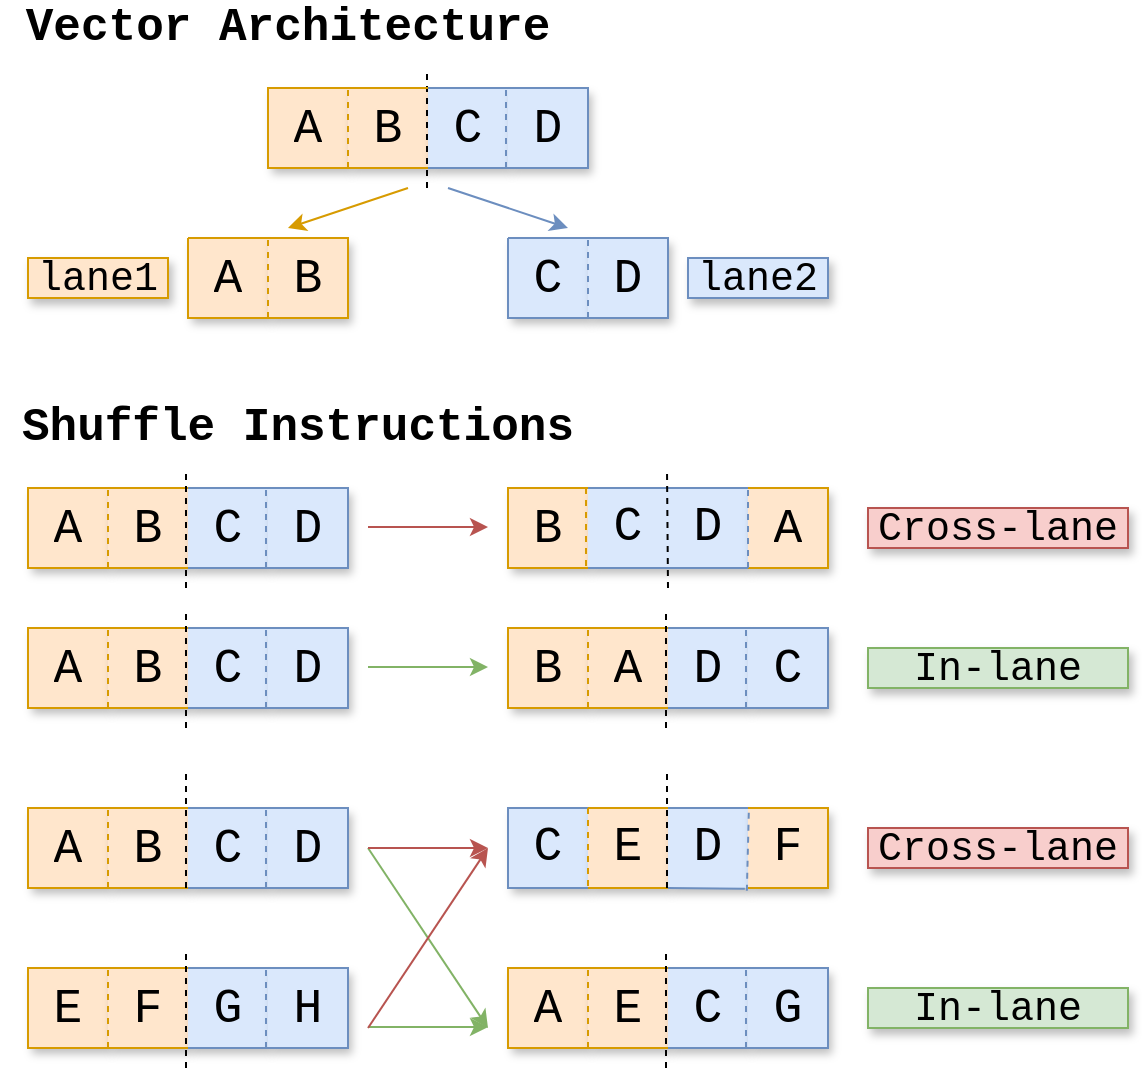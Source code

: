 <mxfile version="21.6.3" type="github">
  <diagram name="第 1 页" id="ZBLuLNXspFlUpq8aVIjS">
    <mxGraphModel dx="1647" dy="938" grid="1" gridSize="10" guides="1" tooltips="1" connect="1" arrows="1" fold="1" page="1" pageScale="1" pageWidth="827" pageHeight="1169" math="0" shadow="0">
      <root>
        <mxCell id="0" />
        <mxCell id="1" parent="0" />
        <mxCell id="wGvUovHAuAI9Z7U87SOO-1" value="" style="endArrow=none;dashed=1;html=1;fontFamily=Courier New;fontSize=24;strokeColor=#6C8EBF;" edge="1" parent="1">
          <mxGeometry width="50" height="50" relative="1" as="geometry">
            <mxPoint x="370" y="235" as="sourcePoint" />
            <mxPoint x="370" y="275" as="targetPoint" />
          </mxGeometry>
        </mxCell>
        <mxCell id="wGvUovHAuAI9Z7U87SOO-2" value="" style="endArrow=classic;html=1;fontFamily=Courier New;fontSize=24;strokeColor=#d79b00;fillColor=#ffe6cc;" edge="1" parent="1">
          <mxGeometry width="50" height="50" relative="1" as="geometry">
            <mxPoint x="280" y="210" as="sourcePoint" />
            <mxPoint x="220" y="230" as="targetPoint" />
          </mxGeometry>
        </mxCell>
        <mxCell id="wGvUovHAuAI9Z7U87SOO-3" value="" style="endArrow=classic;html=1;fontFamily=Courier New;fontSize=24;strokeColor=#6C8EBF;" edge="1" parent="1">
          <mxGeometry width="50" height="50" relative="1" as="geometry">
            <mxPoint x="300" y="210" as="sourcePoint" />
            <mxPoint x="360" y="230" as="targetPoint" />
          </mxGeometry>
        </mxCell>
        <mxCell id="wGvUovHAuAI9Z7U87SOO-4" value="" style="shape=table;html=1;whiteSpace=wrap;startSize=0;container=1;collapsible=0;childLayout=tableLayout;columnLines=0;rowLines=0;rounded=0;shadow=1;glass=0;sketch=0;fontFamily=Courier New;fontSize=24;fillColor=#dae8fc;strokeColor=none;" vertex="1" parent="1">
          <mxGeometry x="330" y="520" width="40" height="40" as="geometry" />
        </mxCell>
        <mxCell id="wGvUovHAuAI9Z7U87SOO-5" value="" style="shape=partialRectangle;html=1;whiteSpace=wrap;collapsible=0;dropTarget=0;pointerEvents=0;fillColor=none;top=0;left=0;bottom=0;right=0;points=[[0,0.5],[1,0.5]];portConstraint=eastwest;fontFamily=Courier New;fontSize=24;" vertex="1" parent="wGvUovHAuAI9Z7U87SOO-4">
          <mxGeometry width="40" height="40" as="geometry" />
        </mxCell>
        <mxCell id="wGvUovHAuAI9Z7U87SOO-6" value="&lt;font style=&quot;font-size: 24px&quot;&gt;C&lt;/font&gt;" style="shape=partialRectangle;html=1;whiteSpace=wrap;connectable=0;fillColor=none;top=0;left=0;bottom=0;right=0;overflow=hidden;fontFamily=Courier New;fontSize=24;" vertex="1" parent="wGvUovHAuAI9Z7U87SOO-5">
          <mxGeometry width="40" height="40" as="geometry">
            <mxRectangle width="40" height="40" as="alternateBounds" />
          </mxGeometry>
        </mxCell>
        <mxCell id="wGvUovHAuAI9Z7U87SOO-7" value="" style="endArrow=classic;html=1;shadow=0;fontFamily=Courier New;fontSize=24;strokeColor=#82b366;fillColor=#d5e8d4;" edge="1" parent="1">
          <mxGeometry width="50" height="50" relative="1" as="geometry">
            <mxPoint x="260" y="540" as="sourcePoint" />
            <mxPoint x="320" y="630" as="targetPoint" />
          </mxGeometry>
        </mxCell>
        <mxCell id="wGvUovHAuAI9Z7U87SOO-8" value="" style="endArrow=classic;html=1;shadow=0;fontFamily=Courier New;fontSize=24;strokeColor=#82b366;rounded=1;fillColor=#d5e8d4;" edge="1" parent="1">
          <mxGeometry width="50" height="50" relative="1" as="geometry">
            <mxPoint x="260" y="629.5" as="sourcePoint" />
            <mxPoint x="320" y="629.5" as="targetPoint" />
          </mxGeometry>
        </mxCell>
        <mxCell id="wGvUovHAuAI9Z7U87SOO-9" value="" style="endArrow=classic;html=1;shadow=0;fontFamily=Courier New;fontSize=24;strokeColor=#b85450;fillColor=#f8cecc;" edge="1" parent="1">
          <mxGeometry width="50" height="50" relative="1" as="geometry">
            <mxPoint x="260" y="630" as="sourcePoint" />
            <mxPoint x="320" y="540" as="targetPoint" />
          </mxGeometry>
        </mxCell>
        <mxCell id="wGvUovHAuAI9Z7U87SOO-10" value="" style="endArrow=classic;html=1;shadow=0;fontFamily=Courier New;fontSize=24;strokeColor=#b85450;fillColor=#f8cecc;" edge="1" parent="1">
          <mxGeometry width="50" height="50" relative="1" as="geometry">
            <mxPoint x="260" y="540" as="sourcePoint" />
            <mxPoint x="320" y="540" as="targetPoint" />
          </mxGeometry>
        </mxCell>
        <mxCell id="wGvUovHAuAI9Z7U87SOO-11" value="&lt;font style=&quot;font-size: 20px;&quot;&gt;Cross-lane&lt;/font&gt;" style="text;html=1;strokeColor=#b85450;fillColor=#f8cecc;align=center;verticalAlign=middle;whiteSpace=wrap;rounded=0;shadow=1;glass=0;sketch=0;fontFamily=Courier New;fontSize=24;startSize=26;" vertex="1" parent="1">
          <mxGeometry x="510" y="530" width="130" height="20" as="geometry" />
        </mxCell>
        <mxCell id="wGvUovHAuAI9Z7U87SOO-12" value="&lt;font style=&quot;font-size: 20px;&quot;&gt;In-lane&lt;/font&gt;" style="text;html=1;strokeColor=#82b366;fillColor=#d5e8d4;align=center;verticalAlign=middle;whiteSpace=wrap;rounded=0;shadow=1;glass=0;sketch=0;fontFamily=Courier New;fontSize=24;startSize=26;" vertex="1" parent="1">
          <mxGeometry x="510" y="610" width="130" height="20" as="geometry" />
        </mxCell>
        <mxCell id="wGvUovHAuAI9Z7U87SOO-13" value="&lt;font style=&quot;font-size: 20px;&quot;&gt;lane1&lt;/font&gt;" style="text;html=1;strokeColor=#d79b00;fillColor=#ffe6cc;align=center;verticalAlign=middle;whiteSpace=wrap;rounded=0;shadow=1;glass=0;sketch=0;fontFamily=Courier New;fontSize=24;startSize=26;" vertex="1" parent="1">
          <mxGeometry x="90" y="245" width="70" height="20" as="geometry" />
        </mxCell>
        <mxCell id="wGvUovHAuAI9Z7U87SOO-14" value="&lt;font style=&quot;font-size: 20px;&quot;&gt;lane2&lt;/font&gt;" style="text;html=1;strokeColor=#6c8ebf;fillColor=#dae8fc;align=center;verticalAlign=middle;whiteSpace=wrap;rounded=0;shadow=1;glass=0;sketch=0;fontFamily=Courier New;fontSize=24;startSize=26;" vertex="1" parent="1">
          <mxGeometry x="420" y="245" width="70" height="20" as="geometry" />
        </mxCell>
        <mxCell id="wGvUovHAuAI9Z7U87SOO-15" value="" style="shape=table;html=1;whiteSpace=wrap;startSize=0;container=1;collapsible=0;childLayout=tableLayout;columnLines=0;rowLines=0;rounded=0;shadow=1;glass=0;sketch=0;fontFamily=Courier New;fontSize=24;fillColor=#ffe6cc;strokeColor=none;" vertex="1" parent="1">
          <mxGeometry x="370" y="520" width="40" height="40" as="geometry" />
        </mxCell>
        <mxCell id="wGvUovHAuAI9Z7U87SOO-16" value="" style="shape=partialRectangle;html=1;whiteSpace=wrap;collapsible=0;dropTarget=0;pointerEvents=0;fillColor=none;top=0;left=0;bottom=0;right=0;points=[[0,0.5],[1,0.5]];portConstraint=eastwest;fontFamily=Courier New;fontSize=24;" vertex="1" parent="wGvUovHAuAI9Z7U87SOO-15">
          <mxGeometry width="40" height="40" as="geometry" />
        </mxCell>
        <mxCell id="wGvUovHAuAI9Z7U87SOO-17" value="&lt;font style=&quot;font-size: 24px&quot;&gt;E&lt;/font&gt;" style="shape=partialRectangle;html=1;whiteSpace=wrap;connectable=0;fillColor=none;top=0;left=0;bottom=0;right=0;overflow=hidden;fontFamily=Courier New;fontSize=24;" vertex="1" parent="wGvUovHAuAI9Z7U87SOO-16">
          <mxGeometry width="40" height="40" as="geometry">
            <mxRectangle width="40" height="40" as="alternateBounds" />
          </mxGeometry>
        </mxCell>
        <mxCell id="wGvUovHAuAI9Z7U87SOO-18" value="" style="shape=table;html=1;whiteSpace=wrap;startSize=0;container=1;collapsible=0;childLayout=tableLayout;columnLines=0;rowLines=0;rounded=0;shadow=1;glass=0;sketch=0;fontFamily=Courier New;fontSize=24;fillColor=#dae8fc;strokeColor=none;" vertex="1" parent="1">
          <mxGeometry x="410" y="520" width="40" height="40" as="geometry" />
        </mxCell>
        <mxCell id="wGvUovHAuAI9Z7U87SOO-19" value="" style="shape=partialRectangle;html=1;whiteSpace=wrap;collapsible=0;dropTarget=0;pointerEvents=0;fillColor=none;top=0;left=0;bottom=0;right=0;points=[[0,0.5],[1,0.5]];portConstraint=eastwest;fontFamily=Courier New;fontSize=24;" vertex="1" parent="wGvUovHAuAI9Z7U87SOO-18">
          <mxGeometry width="40" height="40" as="geometry" />
        </mxCell>
        <mxCell id="wGvUovHAuAI9Z7U87SOO-20" value="&lt;font style=&quot;font-size: 24px&quot;&gt;D&lt;/font&gt;" style="shape=partialRectangle;html=1;whiteSpace=wrap;connectable=0;fillColor=none;top=0;left=0;bottom=0;right=0;overflow=hidden;fontFamily=Courier New;fontSize=24;" vertex="1" parent="wGvUovHAuAI9Z7U87SOO-19">
          <mxGeometry width="40" height="40" as="geometry">
            <mxRectangle width="40" height="40" as="alternateBounds" />
          </mxGeometry>
        </mxCell>
        <mxCell id="wGvUovHAuAI9Z7U87SOO-21" value="" style="shape=table;html=1;whiteSpace=wrap;startSize=0;container=1;collapsible=0;childLayout=tableLayout;columnLines=0;rowLines=0;rounded=0;shadow=1;glass=0;sketch=0;fontFamily=Courier New;fontSize=24;fillColor=#ffe6cc;strokeColor=none;" vertex="1" parent="1">
          <mxGeometry x="450" y="520" width="40" height="40" as="geometry" />
        </mxCell>
        <mxCell id="wGvUovHAuAI9Z7U87SOO-22" value="" style="shape=partialRectangle;html=1;whiteSpace=wrap;collapsible=0;dropTarget=0;pointerEvents=0;fillColor=none;top=0;left=0;bottom=0;right=0;points=[[0,0.5],[1,0.5]];portConstraint=eastwest;fontFamily=Courier New;fontSize=24;" vertex="1" parent="wGvUovHAuAI9Z7U87SOO-21">
          <mxGeometry width="40" height="40" as="geometry" />
        </mxCell>
        <mxCell id="wGvUovHAuAI9Z7U87SOO-23" value="&lt;font style=&quot;font-size: 24px&quot;&gt;F&lt;/font&gt;" style="shape=partialRectangle;html=1;whiteSpace=wrap;connectable=0;fillColor=none;top=0;left=0;bottom=0;right=0;overflow=hidden;fontFamily=Courier New;fontSize=24;" vertex="1" parent="wGvUovHAuAI9Z7U87SOO-22">
          <mxGeometry width="40" height="40" as="geometry">
            <mxRectangle width="40" height="40" as="alternateBounds" />
          </mxGeometry>
        </mxCell>
        <mxCell id="wGvUovHAuAI9Z7U87SOO-24" value="" style="endArrow=none;dashed=1;html=1;fontFamily=Courier New;fontSize=24;strokeColor=#6C8EBF;entryX=-0.015;entryY=1.06;entryDx=0;entryDy=0;entryPerimeter=0;exitX=0.01;exitY=0.06;exitDx=0;exitDy=0;exitPerimeter=0;" edge="1" parent="wGvUovHAuAI9Z7U87SOO-21" source="wGvUovHAuAI9Z7U87SOO-22" target="wGvUovHAuAI9Z7U87SOO-22">
          <mxGeometry width="50" height="50" relative="1" as="geometry">
            <mxPoint x="9" y="90" as="sourcePoint" />
            <mxPoint x="9" y="130" as="targetPoint" />
          </mxGeometry>
        </mxCell>
        <mxCell id="wGvUovHAuAI9Z7U87SOO-25" value="" style="endArrow=classic;html=1;shadow=0;fontFamily=Courier New;fontSize=24;strokeColor=#b85450;fillColor=#f8cecc;" edge="1" parent="1">
          <mxGeometry width="50" height="50" relative="1" as="geometry">
            <mxPoint x="260" y="379.5" as="sourcePoint" />
            <mxPoint x="320" y="379.5" as="targetPoint" />
          </mxGeometry>
        </mxCell>
        <mxCell id="wGvUovHAuAI9Z7U87SOO-26" value="" style="endArrow=none;html=1;shadow=0;fontFamily=Courier New;fontSize=24;fontColor=#B85450;startSize=26;strokeColor=#6c8ebf;rounded=0;fillColor=#dae8fc;" edge="1" parent="1">
          <mxGeometry width="50" height="50" relative="1" as="geometry">
            <mxPoint x="370" y="520" as="sourcePoint" />
            <mxPoint x="370" y="560" as="targetPoint" />
            <Array as="points">
              <mxPoint x="330" y="520" />
              <mxPoint x="330" y="560" />
            </Array>
          </mxGeometry>
        </mxCell>
        <mxCell id="wGvUovHAuAI9Z7U87SOO-27" value="" style="endArrow=none;html=1;shadow=0;fontFamily=Courier New;fontSize=24;fontColor=#B85450;startSize=26;strokeColor=#d79b00;fillColor=#ffe6cc;rounded=0;" edge="1" parent="1">
          <mxGeometry width="50" height="50" relative="1" as="geometry">
            <mxPoint x="450" y="520" as="sourcePoint" />
            <mxPoint x="450" y="560" as="targetPoint" />
            <Array as="points">
              <mxPoint x="490" y="520" />
              <mxPoint x="490" y="560" />
            </Array>
          </mxGeometry>
        </mxCell>
        <mxCell id="wGvUovHAuAI9Z7U87SOO-28" value="" style="endArrow=none;html=1;shadow=0;fontFamily=Courier New;fontSize=24;fontColor=#B85450;startSize=26;strokeColor=#6c8ebf;fillColor=#dae8fc;" edge="1" parent="1">
          <mxGeometry width="50" height="50" relative="1" as="geometry">
            <mxPoint x="410" y="520" as="sourcePoint" />
            <mxPoint x="450" y="520" as="targetPoint" />
          </mxGeometry>
        </mxCell>
        <mxCell id="wGvUovHAuAI9Z7U87SOO-29" value="" style="endArrow=none;html=1;shadow=0;fontFamily=Courier New;fontSize=24;fontColor=#B85450;startSize=26;strokeColor=#d79b00;fillColor=#ffe6cc;" edge="1" parent="1">
          <mxGeometry width="50" height="50" relative="1" as="geometry">
            <mxPoint x="370" y="560" as="sourcePoint" />
            <mxPoint x="410" y="560" as="targetPoint" />
          </mxGeometry>
        </mxCell>
        <mxCell id="wGvUovHAuAI9Z7U87SOO-30" value="" style="endArrow=none;html=1;shadow=0;fontFamily=Courier New;fontSize=24;fontColor=#B85450;startSize=26;strokeColor=#d79b00;fillColor=#ffe6cc;" edge="1" parent="1">
          <mxGeometry width="50" height="50" relative="1" as="geometry">
            <mxPoint x="370" y="520" as="sourcePoint" />
            <mxPoint x="410" y="520" as="targetPoint" />
          </mxGeometry>
        </mxCell>
        <mxCell id="wGvUovHAuAI9Z7U87SOO-31" value="" style="endArrow=none;html=1;shadow=0;fontFamily=Courier New;fontSize=24;fontColor=#B85450;startSize=26;strokeColor=#6c8ebf;fillColor=#dae8fc;entryX=-0.04;entryY=1.01;entryDx=0;entryDy=0;entryPerimeter=0;" edge="1" parent="1" target="wGvUovHAuAI9Z7U87SOO-22">
          <mxGeometry width="50" height="50" relative="1" as="geometry">
            <mxPoint x="410" y="560" as="sourcePoint" />
            <mxPoint x="460" y="530" as="targetPoint" />
          </mxGeometry>
        </mxCell>
        <mxCell id="wGvUovHAuAI9Z7U87SOO-32" value="" style="endArrow=none;dashed=1;html=1;shadow=0;fontFamily=Courier New;fontSize=24;fontColor=#B85450;startSize=26;strokeColor=#d79b00;fillColor=#ffe6cc;" edge="1" parent="1">
          <mxGeometry width="50" height="50" relative="1" as="geometry">
            <mxPoint x="370" y="520" as="sourcePoint" />
            <mxPoint x="370" y="560" as="targetPoint" />
          </mxGeometry>
        </mxCell>
        <mxCell id="wGvUovHAuAI9Z7U87SOO-33" value="&lt;font color=&quot;#000000&quot;&gt;B&lt;/font&gt;" style="text;align=center;verticalAlign=top;spacingLeft=4;spacingRight=4;overflow=hidden;rotatable=0;points=[[0,0.5],[1,0.5]];portConstraint=eastwest;rounded=0;shadow=1;glass=0;sketch=0;fontFamily=Courier New;fontSize=24;startSize=26;html=1;fillColor=#ffe6cc;" vertex="1" parent="1">
          <mxGeometry x="330" y="360" width="40" height="40" as="geometry" />
        </mxCell>
        <mxCell id="wGvUovHAuAI9Z7U87SOO-34" value="" style="shape=table;html=1;whiteSpace=wrap;startSize=0;container=1;collapsible=0;childLayout=tableLayout;columnLines=0;rowLines=0;rounded=0;shadow=1;glass=0;sketch=0;fontFamily=Courier New;fontSize=24;fillColor=#dae8fc;strokeColor=none;" vertex="1" parent="1">
          <mxGeometry x="370" y="360" width="80" height="40" as="geometry" />
        </mxCell>
        <mxCell id="wGvUovHAuAI9Z7U87SOO-35" value="" style="shape=partialRectangle;html=1;whiteSpace=wrap;collapsible=0;dropTarget=0;pointerEvents=0;fillColor=none;top=0;left=0;bottom=0;right=0;points=[[0,0.5],[1,0.5]];portConstraint=eastwest;fontFamily=Courier New;fontSize=24;" vertex="1" parent="wGvUovHAuAI9Z7U87SOO-34">
          <mxGeometry width="80" height="40" as="geometry" />
        </mxCell>
        <mxCell id="wGvUovHAuAI9Z7U87SOO-36" value="&lt;font style=&quot;font-size: 24px&quot;&gt;C&lt;/font&gt;" style="shape=partialRectangle;html=1;whiteSpace=wrap;connectable=0;fillColor=none;top=0;left=0;bottom=0;right=0;overflow=hidden;fontFamily=Courier New;fontSize=24;" vertex="1" parent="wGvUovHAuAI9Z7U87SOO-35">
          <mxGeometry width="40" height="40" as="geometry">
            <mxRectangle width="40" height="40" as="alternateBounds" />
          </mxGeometry>
        </mxCell>
        <mxCell id="wGvUovHAuAI9Z7U87SOO-37" value="D" style="shape=partialRectangle;html=1;whiteSpace=wrap;connectable=0;fillColor=none;top=0;left=0;bottom=0;right=0;overflow=hidden;fontFamily=Courier New;fontSize=24;" vertex="1" parent="wGvUovHAuAI9Z7U87SOO-35">
          <mxGeometry x="40" width="40" height="40" as="geometry">
            <mxRectangle width="40" height="40" as="alternateBounds" />
          </mxGeometry>
        </mxCell>
        <mxCell id="wGvUovHAuAI9Z7U87SOO-38" value="&lt;font color=&quot;#000000&quot;&gt;A&lt;/font&gt;" style="text;align=center;verticalAlign=top;spacingLeft=4;spacingRight=4;overflow=hidden;rotatable=0;points=[[0,0.5],[1,0.5]];portConstraint=eastwest;rounded=0;shadow=1;glass=0;sketch=0;fontFamily=Courier New;fontSize=24;startSize=26;html=1;fillColor=#ffe6cc;" vertex="1" parent="1">
          <mxGeometry x="450" y="360" width="40" height="40" as="geometry" />
        </mxCell>
        <mxCell id="wGvUovHAuAI9Z7U87SOO-39" value="" style="endArrow=none;html=1;shadow=0;fontFamily=Courier New;fontSize=24;fontColor=#B85450;startSize=26;strokeColor=#d79b00;rounded=0;fillColor=#ffe6cc;" edge="1" parent="1">
          <mxGeometry width="50" height="50" relative="1" as="geometry">
            <mxPoint x="370" y="360" as="sourcePoint" />
            <mxPoint x="370" y="400" as="targetPoint" />
            <Array as="points">
              <mxPoint x="330" y="360" />
              <mxPoint x="330" y="400" />
            </Array>
          </mxGeometry>
        </mxCell>
        <mxCell id="wGvUovHAuAI9Z7U87SOO-40" value="" style="endArrow=none;html=1;shadow=0;fontFamily=Courier New;fontSize=24;fontColor=#B85450;startSize=26;strokeColor=#6c8ebf;fillColor=#dae8fc;" edge="1" parent="1">
          <mxGeometry width="50" height="50" relative="1" as="geometry">
            <mxPoint x="370" y="360" as="sourcePoint" />
            <mxPoint x="450" y="360" as="targetPoint" />
          </mxGeometry>
        </mxCell>
        <mxCell id="wGvUovHAuAI9Z7U87SOO-41" value="" style="endArrow=none;html=1;shadow=0;fontFamily=Courier New;fontSize=24;fontColor=#B85450;startSize=26;strokeColor=#6c8ebf;fillColor=#dae8fc;" edge="1" parent="1">
          <mxGeometry width="50" height="50" relative="1" as="geometry">
            <mxPoint x="370" y="400" as="sourcePoint" />
            <mxPoint x="450" y="400" as="targetPoint" />
          </mxGeometry>
        </mxCell>
        <mxCell id="wGvUovHAuAI9Z7U87SOO-42" value="" style="endArrow=none;html=1;shadow=0;fontFamily=Courier New;fontSize=24;fontColor=#B85450;startSize=26;strokeColor=#d79b00;rounded=0;fillColor=#ffe6cc;" edge="1" parent="1">
          <mxGeometry width="50" height="50" relative="1" as="geometry">
            <mxPoint x="450" y="360" as="sourcePoint" />
            <mxPoint x="450" y="400" as="targetPoint" />
            <Array as="points">
              <mxPoint x="490" y="360" />
              <mxPoint x="490" y="400" />
            </Array>
          </mxGeometry>
        </mxCell>
        <mxCell id="wGvUovHAuAI9Z7U87SOO-43" value="" style="endArrow=none;dashed=1;html=1;shadow=0;fontFamily=Courier New;fontSize=24;fontColor=#B85450;startSize=26;strokeColor=#d79b00;fillColor=#ffe6cc;" edge="1" parent="1">
          <mxGeometry width="50" height="50" relative="1" as="geometry">
            <mxPoint x="369" y="360" as="sourcePoint" />
            <mxPoint x="369" y="400" as="targetPoint" />
          </mxGeometry>
        </mxCell>
        <mxCell id="wGvUovHAuAI9Z7U87SOO-44" value="" style="endArrow=none;dashed=1;html=1;fontFamily=Courier New;fontSize=24;strokeColor=#6C8EBF;" edge="1" parent="1">
          <mxGeometry width="50" height="50" relative="1" as="geometry">
            <mxPoint x="450" y="400" as="sourcePoint" />
            <mxPoint x="450" y="360" as="targetPoint" />
          </mxGeometry>
        </mxCell>
        <mxCell id="wGvUovHAuAI9Z7U87SOO-45" value="" style="endArrow=none;html=1;shadow=0;fontFamily=Courier New;fontSize=24;startSize=26;fillColor=#e1d5e7;dashed=1;" edge="1" parent="1">
          <mxGeometry width="50" height="50" relative="1" as="geometry">
            <mxPoint x="410" y="410" as="sourcePoint" />
            <mxPoint x="409.5" y="350" as="targetPoint" />
          </mxGeometry>
        </mxCell>
        <mxCell id="wGvUovHAuAI9Z7U87SOO-46" value="" style="endArrow=classic;html=1;shadow=0;fontFamily=Courier New;fontSize=24;strokeColor=#82b366;rounded=1;fillColor=#d5e8d4;" edge="1" parent="1">
          <mxGeometry width="50" height="50" relative="1" as="geometry">
            <mxPoint x="260" y="449.5" as="sourcePoint" />
            <mxPoint x="320" y="449.5" as="targetPoint" />
          </mxGeometry>
        </mxCell>
        <mxCell id="wGvUovHAuAI9Z7U87SOO-47" value="&lt;font style=&quot;font-size: 20px;&quot;&gt;Cross-lane&lt;/font&gt;" style="text;html=1;strokeColor=#b85450;fillColor=#f8cecc;align=center;verticalAlign=middle;whiteSpace=wrap;rounded=0;shadow=1;glass=0;sketch=0;fontFamily=Courier New;fontSize=24;startSize=26;" vertex="1" parent="1">
          <mxGeometry x="510" y="370" width="130" height="20" as="geometry" />
        </mxCell>
        <mxCell id="wGvUovHAuAI9Z7U87SOO-48" value="&lt;font style=&quot;font-size: 20px;&quot;&gt;In-lane&lt;/font&gt;" style="text;html=1;strokeColor=#82b366;fillColor=#d5e8d4;align=center;verticalAlign=middle;whiteSpace=wrap;rounded=0;shadow=1;glass=0;sketch=0;fontFamily=Courier New;fontSize=24;startSize=26;" vertex="1" parent="1">
          <mxGeometry x="510" y="440" width="130" height="20" as="geometry" />
        </mxCell>
        <mxCell id="wGvUovHAuAI9Z7U87SOO-49" value="&lt;font color=&quot;#000000&quot;&gt;A&lt;/font&gt;" style="text;align=center;verticalAlign=top;spacingLeft=4;spacingRight=4;overflow=hidden;rotatable=0;points=[[0,0.5],[1,0.5]];portConstraint=eastwest;rounded=0;shadow=1;glass=0;sketch=0;fontFamily=Courier New;fontSize=24;startSize=26;html=1;fillColor=#ffe6cc;" vertex="1" parent="1">
          <mxGeometry x="210" y="160" width="40" height="40" as="geometry" />
        </mxCell>
        <mxCell id="wGvUovHAuAI9Z7U87SOO-50" value="&lt;font color=&quot;#000000&quot;&gt;B&lt;/font&gt;" style="text;align=center;verticalAlign=top;spacingLeft=4;spacingRight=4;overflow=hidden;rotatable=0;points=[[0,0.5],[1,0.5]];portConstraint=eastwest;rounded=0;shadow=1;glass=0;sketch=0;fontFamily=Courier New;fontSize=24;startSize=26;html=1;fillColor=#ffe6cc;" vertex="1" parent="1">
          <mxGeometry x="250" y="160" width="40" height="40" as="geometry" />
        </mxCell>
        <mxCell id="wGvUovHAuAI9Z7U87SOO-51" value="&lt;font color=&quot;#000000&quot;&gt;C&lt;/font&gt;" style="text;align=center;verticalAlign=top;spacingLeft=4;spacingRight=4;overflow=hidden;rotatable=0;points=[[0,0.5],[1,0.5]];portConstraint=eastwest;rounded=0;shadow=1;glass=0;sketch=0;fontFamily=Courier New;fontSize=24;startSize=26;html=1;fillColor=#dae8fc;" vertex="1" parent="1">
          <mxGeometry x="290" y="160" width="40" height="40" as="geometry" />
        </mxCell>
        <mxCell id="wGvUovHAuAI9Z7U87SOO-52" value="&lt;font color=&quot;#000000&quot;&gt;D&lt;/font&gt;" style="text;align=center;verticalAlign=top;spacingLeft=4;spacingRight=4;overflow=hidden;rotatable=0;points=[[0,0.5],[1,0.5]];portConstraint=eastwest;rounded=0;shadow=1;glass=0;sketch=0;fontFamily=Courier New;fontSize=24;startSize=26;html=1;fillColor=#dae8fc;" vertex="1" parent="1">
          <mxGeometry x="330" y="160" width="40" height="40" as="geometry" />
        </mxCell>
        <mxCell id="wGvUovHAuAI9Z7U87SOO-53" value="" style="endArrow=none;html=1;shadow=0;dashed=1;fontFamily=Courier New;fontSize=24;fontColor=#B85450;startSize=26;strokeColor=#000000;" edge="1" parent="1">
          <mxGeometry width="50" height="50" relative="1" as="geometry">
            <mxPoint x="289.5" y="210" as="sourcePoint" />
            <mxPoint x="289.5" y="150" as="targetPoint" />
          </mxGeometry>
        </mxCell>
        <mxCell id="wGvUovHAuAI9Z7U87SOO-54" value="" style="endArrow=none;html=1;shadow=0;dashed=1;fontFamily=Courier New;fontSize=24;fontColor=#B85450;startSize=26;strokeColor=#6c8ebf;fillColor=#dae8fc;" edge="1" parent="1">
          <mxGeometry width="50" height="50" relative="1" as="geometry">
            <mxPoint x="329" y="200" as="sourcePoint" />
            <mxPoint x="329" y="160" as="targetPoint" />
          </mxGeometry>
        </mxCell>
        <mxCell id="wGvUovHAuAI9Z7U87SOO-55" value="" style="endArrow=none;html=1;shadow=0;dashed=1;fontFamily=Courier New;fontSize=24;fontColor=#B85450;startSize=26;strokeColor=#d79b00;fillColor=#ffe6cc;" edge="1" parent="1">
          <mxGeometry width="50" height="50" relative="1" as="geometry">
            <mxPoint x="250" y="200" as="sourcePoint" />
            <mxPoint x="250" y="160" as="targetPoint" />
          </mxGeometry>
        </mxCell>
        <mxCell id="wGvUovHAuAI9Z7U87SOO-56" value="" style="endArrow=none;html=1;shadow=0;fontFamily=Courier New;fontSize=24;fontColor=#B85450;startSize=26;strokeColor=#6c8ebf;rounded=0;fillColor=#dae8fc;" edge="1" parent="1">
          <mxGeometry width="50" height="50" relative="1" as="geometry">
            <mxPoint x="290" y="160" as="sourcePoint" />
            <mxPoint x="290" y="200" as="targetPoint" />
            <Array as="points">
              <mxPoint x="370" y="160" />
              <mxPoint x="370" y="200" />
            </Array>
          </mxGeometry>
        </mxCell>
        <mxCell id="wGvUovHAuAI9Z7U87SOO-57" value="" style="endArrow=none;html=1;shadow=0;fontFamily=Courier New;fontSize=24;fontColor=#B85450;startSize=26;strokeColor=#d79b00;rounded=0;fillColor=#ffe6cc;" edge="1" parent="1">
          <mxGeometry width="50" height="50" relative="1" as="geometry">
            <mxPoint x="290" y="160" as="sourcePoint" />
            <mxPoint x="290" y="200" as="targetPoint" />
            <Array as="points">
              <mxPoint x="210" y="160" />
              <mxPoint x="210" y="200" />
            </Array>
          </mxGeometry>
        </mxCell>
        <mxCell id="wGvUovHAuAI9Z7U87SOO-58" value="&lt;font color=&quot;#000000&quot;&gt;A&lt;/font&gt;" style="text;align=center;verticalAlign=top;spacingLeft=4;spacingRight=4;overflow=hidden;rotatable=0;points=[[0,0.5],[1,0.5]];portConstraint=eastwest;rounded=0;shadow=1;glass=0;sketch=0;fontFamily=Courier New;fontSize=24;startSize=26;html=1;fillColor=#ffe6cc;" vertex="1" parent="1">
          <mxGeometry x="170" y="235" width="40" height="40" as="geometry" />
        </mxCell>
        <mxCell id="wGvUovHAuAI9Z7U87SOO-59" value="&lt;font color=&quot;#000000&quot;&gt;B&lt;/font&gt;" style="text;align=center;verticalAlign=top;spacingLeft=4;spacingRight=4;overflow=hidden;rotatable=0;points=[[0,0.5],[1,0.5]];portConstraint=eastwest;rounded=0;shadow=1;glass=0;sketch=0;fontFamily=Courier New;fontSize=24;startSize=26;html=1;fillColor=#ffe6cc;" vertex="1" parent="1">
          <mxGeometry x="210" y="235" width="40" height="40" as="geometry" />
        </mxCell>
        <mxCell id="wGvUovHAuAI9Z7U87SOO-60" value="" style="endArrow=none;html=1;shadow=0;fontFamily=Courier New;fontSize=24;fontColor=#9673A6;startSize=26;strokeColor=#d79b00;rounded=0;fillColor=#ffe6cc;" edge="1" parent="1">
          <mxGeometry width="50" height="50" relative="1" as="geometry">
            <mxPoint x="170" y="235" as="sourcePoint" />
            <mxPoint x="170" y="235" as="targetPoint" />
            <Array as="points">
              <mxPoint x="250" y="235" />
              <mxPoint x="250" y="275" />
              <mxPoint x="170" y="275" />
            </Array>
          </mxGeometry>
        </mxCell>
        <mxCell id="wGvUovHAuAI9Z7U87SOO-61" value="" style="endArrow=none;html=1;shadow=0;dashed=1;fontFamily=Courier New;fontSize=24;fontColor=#B85450;startSize=26;strokeColor=#d79b00;fillColor=#ffe6cc;" edge="1" parent="1">
          <mxGeometry width="50" height="50" relative="1" as="geometry">
            <mxPoint x="210" y="275" as="sourcePoint" />
            <mxPoint x="210" y="235" as="targetPoint" />
          </mxGeometry>
        </mxCell>
        <mxCell id="wGvUovHAuAI9Z7U87SOO-62" value="&lt;font color=&quot;#000000&quot;&gt;C&lt;/font&gt;" style="text;align=center;verticalAlign=top;spacingLeft=4;spacingRight=4;overflow=hidden;rotatable=0;points=[[0,0.5],[1,0.5]];portConstraint=eastwest;rounded=0;shadow=1;glass=0;sketch=0;fontFamily=Courier New;fontSize=24;startSize=26;html=1;fillColor=#dae8fc;" vertex="1" parent="1">
          <mxGeometry x="330" y="235" width="40" height="40" as="geometry" />
        </mxCell>
        <mxCell id="wGvUovHAuAI9Z7U87SOO-63" value="&lt;font color=&quot;#000000&quot;&gt;D&lt;/font&gt;" style="text;align=center;verticalAlign=top;spacingLeft=4;spacingRight=4;overflow=hidden;rotatable=0;points=[[0,0.5],[1,0.5]];portConstraint=eastwest;rounded=0;shadow=1;glass=0;sketch=0;fontFamily=Courier New;fontSize=24;startSize=26;html=1;fillColor=#dae8fc;" vertex="1" parent="1">
          <mxGeometry x="370" y="235" width="40" height="40" as="geometry" />
        </mxCell>
        <mxCell id="wGvUovHAuAI9Z7U87SOO-64" value="" style="endArrow=none;html=1;shadow=0;fontFamily=Courier New;fontSize=24;fontColor=#9673A6;startSize=26;strokeColor=#6c8ebf;rounded=0;fillColor=#dae8fc;" edge="1" parent="1">
          <mxGeometry width="50" height="50" relative="1" as="geometry">
            <mxPoint x="330" y="235" as="sourcePoint" />
            <mxPoint x="330" y="235" as="targetPoint" />
            <Array as="points">
              <mxPoint x="410" y="235" />
              <mxPoint x="410" y="275" />
              <mxPoint x="330" y="275" />
            </Array>
          </mxGeometry>
        </mxCell>
        <mxCell id="wGvUovHAuAI9Z7U87SOO-65" value="" style="endArrow=none;html=1;shadow=0;dashed=1;fontFamily=Courier New;fontSize=24;fontColor=#B85450;startSize=26;strokeColor=#6c8ebf;fillColor=#dae8fc;" edge="1" parent="1">
          <mxGeometry width="50" height="50" relative="1" as="geometry">
            <mxPoint x="370" y="275" as="sourcePoint" />
            <mxPoint x="370" y="235" as="targetPoint" />
          </mxGeometry>
        </mxCell>
        <mxCell id="wGvUovHAuAI9Z7U87SOO-66" value="&lt;font color=&quot;#000000&quot;&gt;A&lt;/font&gt;" style="text;align=center;verticalAlign=top;spacingLeft=4;spacingRight=4;overflow=hidden;rotatable=0;points=[[0,0.5],[1,0.5]];portConstraint=eastwest;rounded=0;shadow=1;glass=0;sketch=0;fontFamily=Courier New;fontSize=24;startSize=26;html=1;fillColor=#ffe6cc;" vertex="1" parent="1">
          <mxGeometry x="90" y="360" width="40" height="40" as="geometry" />
        </mxCell>
        <mxCell id="wGvUovHAuAI9Z7U87SOO-67" value="&lt;font color=&quot;#000000&quot;&gt;B&lt;/font&gt;" style="text;align=center;verticalAlign=top;spacingLeft=4;spacingRight=4;overflow=hidden;rotatable=0;points=[[0,0.5],[1,0.5]];portConstraint=eastwest;rounded=0;shadow=1;glass=0;sketch=0;fontFamily=Courier New;fontSize=24;startSize=26;html=1;fillColor=#ffe6cc;" vertex="1" parent="1">
          <mxGeometry x="130" y="360" width="40" height="40" as="geometry" />
        </mxCell>
        <mxCell id="wGvUovHAuAI9Z7U87SOO-68" value="&lt;font color=&quot;#000000&quot;&gt;C&lt;/font&gt;" style="text;align=center;verticalAlign=top;spacingLeft=4;spacingRight=4;overflow=hidden;rotatable=0;points=[[0,0.5],[1,0.5]];portConstraint=eastwest;rounded=0;shadow=1;glass=0;sketch=0;fontFamily=Courier New;fontSize=24;startSize=26;html=1;fillColor=#dae8fc;" vertex="1" parent="1">
          <mxGeometry x="170" y="360" width="40" height="40" as="geometry" />
        </mxCell>
        <mxCell id="wGvUovHAuAI9Z7U87SOO-69" value="&lt;font color=&quot;#000000&quot;&gt;D&lt;/font&gt;" style="text;align=center;verticalAlign=top;spacingLeft=4;spacingRight=4;overflow=hidden;rotatable=0;points=[[0,0.5],[1,0.5]];portConstraint=eastwest;rounded=0;shadow=1;glass=0;sketch=0;fontFamily=Courier New;fontSize=24;startSize=26;html=1;fillColor=#dae8fc;" vertex="1" parent="1">
          <mxGeometry x="210" y="360" width="40" height="40" as="geometry" />
        </mxCell>
        <mxCell id="wGvUovHAuAI9Z7U87SOO-70" value="" style="endArrow=none;html=1;shadow=0;dashed=1;fontFamily=Courier New;fontSize=24;fontColor=#B85450;startSize=26;strokeColor=#6c8ebf;fillColor=#dae8fc;" edge="1" parent="1">
          <mxGeometry width="50" height="50" relative="1" as="geometry">
            <mxPoint x="209" y="400" as="sourcePoint" />
            <mxPoint x="209" y="360" as="targetPoint" />
          </mxGeometry>
        </mxCell>
        <mxCell id="wGvUovHAuAI9Z7U87SOO-71" value="" style="endArrow=none;html=1;shadow=0;dashed=1;fontFamily=Courier New;fontSize=24;fontColor=#B85450;startSize=26;strokeColor=#d79b00;fillColor=#ffe6cc;" edge="1" parent="1">
          <mxGeometry width="50" height="50" relative="1" as="geometry">
            <mxPoint x="130" y="400" as="sourcePoint" />
            <mxPoint x="130" y="360" as="targetPoint" />
          </mxGeometry>
        </mxCell>
        <mxCell id="wGvUovHAuAI9Z7U87SOO-72" value="" style="endArrow=none;html=1;shadow=0;fontFamily=Courier New;fontSize=24;fontColor=#B85450;startSize=26;strokeColor=#6c8ebf;rounded=0;fillColor=#dae8fc;" edge="1" parent="1">
          <mxGeometry width="50" height="50" relative="1" as="geometry">
            <mxPoint x="170" y="360" as="sourcePoint" />
            <mxPoint x="170" y="400" as="targetPoint" />
            <Array as="points">
              <mxPoint x="250" y="360" />
              <mxPoint x="250" y="400" />
            </Array>
          </mxGeometry>
        </mxCell>
        <mxCell id="wGvUovHAuAI9Z7U87SOO-73" value="" style="endArrow=none;html=1;shadow=0;fontFamily=Courier New;fontSize=24;fontColor=#B85450;startSize=26;strokeColor=#d79b00;rounded=0;fillColor=#ffe6cc;" edge="1" parent="1">
          <mxGeometry width="50" height="50" relative="1" as="geometry">
            <mxPoint x="170" y="360" as="sourcePoint" />
            <mxPoint x="170" y="400" as="targetPoint" />
            <Array as="points">
              <mxPoint x="90" y="360" />
              <mxPoint x="90" y="400" />
            </Array>
          </mxGeometry>
        </mxCell>
        <mxCell id="wGvUovHAuAI9Z7U87SOO-74" value="" style="endArrow=none;html=1;shadow=0;dashed=1;fontFamily=Courier New;fontSize=24;fontColor=#B85450;startSize=26;strokeColor=#000000;" edge="1" parent="1">
          <mxGeometry width="50" height="50" relative="1" as="geometry">
            <mxPoint x="169" y="410" as="sourcePoint" />
            <mxPoint x="169" y="350" as="targetPoint" />
          </mxGeometry>
        </mxCell>
        <mxCell id="wGvUovHAuAI9Z7U87SOO-75" value="&lt;font color=&quot;#000000&quot;&gt;A&lt;/font&gt;" style="text;align=center;verticalAlign=top;spacingLeft=4;spacingRight=4;overflow=hidden;rotatable=0;points=[[0,0.5],[1,0.5]];portConstraint=eastwest;rounded=0;shadow=1;glass=0;sketch=0;fontFamily=Courier New;fontSize=24;startSize=26;html=1;fillColor=#ffe6cc;" vertex="1" parent="1">
          <mxGeometry x="90" y="430" width="40" height="40" as="geometry" />
        </mxCell>
        <mxCell id="wGvUovHAuAI9Z7U87SOO-76" value="&lt;font color=&quot;#000000&quot;&gt;B&lt;/font&gt;" style="text;align=center;verticalAlign=top;spacingLeft=4;spacingRight=4;overflow=hidden;rotatable=0;points=[[0,0.5],[1,0.5]];portConstraint=eastwest;rounded=0;shadow=1;glass=0;sketch=0;fontFamily=Courier New;fontSize=24;startSize=26;html=1;fillColor=#ffe6cc;" vertex="1" parent="1">
          <mxGeometry x="130" y="430" width="40" height="40" as="geometry" />
        </mxCell>
        <mxCell id="wGvUovHAuAI9Z7U87SOO-77" value="&lt;font color=&quot;#000000&quot;&gt;C&lt;/font&gt;" style="text;align=center;verticalAlign=top;spacingLeft=4;spacingRight=4;overflow=hidden;rotatable=0;points=[[0,0.5],[1,0.5]];portConstraint=eastwest;rounded=0;shadow=1;glass=0;sketch=0;fontFamily=Courier New;fontSize=24;startSize=26;html=1;fillColor=#dae8fc;" vertex="1" parent="1">
          <mxGeometry x="170" y="430" width="40" height="40" as="geometry" />
        </mxCell>
        <mxCell id="wGvUovHAuAI9Z7U87SOO-78" value="&lt;font color=&quot;#000000&quot;&gt;D&lt;/font&gt;" style="text;align=center;verticalAlign=top;spacingLeft=4;spacingRight=4;overflow=hidden;rotatable=0;points=[[0,0.5],[1,0.5]];portConstraint=eastwest;rounded=0;shadow=1;glass=0;sketch=0;fontFamily=Courier New;fontSize=24;startSize=26;html=1;fillColor=#dae8fc;" vertex="1" parent="1">
          <mxGeometry x="210" y="430" width="40" height="40" as="geometry" />
        </mxCell>
        <mxCell id="wGvUovHAuAI9Z7U87SOO-79" value="" style="endArrow=none;html=1;shadow=0;dashed=1;fontFamily=Courier New;fontSize=24;fontColor=#B85450;startSize=26;strokeColor=#6c8ebf;fillColor=#dae8fc;" edge="1" parent="1">
          <mxGeometry width="50" height="50" relative="1" as="geometry">
            <mxPoint x="209" y="470" as="sourcePoint" />
            <mxPoint x="209" y="430" as="targetPoint" />
          </mxGeometry>
        </mxCell>
        <mxCell id="wGvUovHAuAI9Z7U87SOO-80" value="" style="endArrow=none;html=1;shadow=0;dashed=1;fontFamily=Courier New;fontSize=24;fontColor=#B85450;startSize=26;strokeColor=#d79b00;fillColor=#ffe6cc;" edge="1" parent="1">
          <mxGeometry width="50" height="50" relative="1" as="geometry">
            <mxPoint x="130" y="470" as="sourcePoint" />
            <mxPoint x="130" y="430" as="targetPoint" />
          </mxGeometry>
        </mxCell>
        <mxCell id="wGvUovHAuAI9Z7U87SOO-81" value="" style="endArrow=none;html=1;shadow=0;fontFamily=Courier New;fontSize=24;fontColor=#B85450;startSize=26;strokeColor=#6c8ebf;rounded=0;fillColor=#dae8fc;" edge="1" parent="1">
          <mxGeometry width="50" height="50" relative="1" as="geometry">
            <mxPoint x="170" y="430" as="sourcePoint" />
            <mxPoint x="170" y="470" as="targetPoint" />
            <Array as="points">
              <mxPoint x="250" y="430" />
              <mxPoint x="250" y="470" />
            </Array>
          </mxGeometry>
        </mxCell>
        <mxCell id="wGvUovHAuAI9Z7U87SOO-82" value="" style="endArrow=none;html=1;shadow=0;fontFamily=Courier New;fontSize=24;fontColor=#B85450;startSize=26;strokeColor=#d79b00;rounded=0;fillColor=#ffe6cc;" edge="1" parent="1">
          <mxGeometry width="50" height="50" relative="1" as="geometry">
            <mxPoint x="170" y="430" as="sourcePoint" />
            <mxPoint x="170" y="470" as="targetPoint" />
            <Array as="points">
              <mxPoint x="90" y="430" />
              <mxPoint x="90" y="470" />
            </Array>
          </mxGeometry>
        </mxCell>
        <mxCell id="wGvUovHAuAI9Z7U87SOO-83" value="" style="endArrow=none;html=1;shadow=0;dashed=1;fontFamily=Courier New;fontSize=24;fontColor=#B85450;startSize=26;strokeColor=#000000;" edge="1" parent="1">
          <mxGeometry width="50" height="50" relative="1" as="geometry">
            <mxPoint x="169" y="480" as="sourcePoint" />
            <mxPoint x="169" y="420" as="targetPoint" />
          </mxGeometry>
        </mxCell>
        <mxCell id="wGvUovHAuAI9Z7U87SOO-84" value="&lt;font color=&quot;#000000&quot;&gt;A&lt;/font&gt;" style="text;align=center;verticalAlign=top;spacingLeft=4;spacingRight=4;overflow=hidden;rotatable=0;points=[[0,0.5],[1,0.5]];portConstraint=eastwest;rounded=0;shadow=1;glass=0;sketch=0;fontFamily=Courier New;fontSize=24;startSize=26;html=1;fillColor=#ffe6cc;" vertex="1" parent="1">
          <mxGeometry x="90" y="520" width="40" height="40" as="geometry" />
        </mxCell>
        <mxCell id="wGvUovHAuAI9Z7U87SOO-85" value="&lt;font color=&quot;#000000&quot;&gt;B&lt;/font&gt;" style="text;align=center;verticalAlign=top;spacingLeft=4;spacingRight=4;overflow=hidden;rotatable=0;points=[[0,0.5],[1,0.5]];portConstraint=eastwest;rounded=0;shadow=1;glass=0;sketch=0;fontFamily=Courier New;fontSize=24;startSize=26;html=1;fillColor=#ffe6cc;" vertex="1" parent="1">
          <mxGeometry x="130" y="520" width="40" height="40" as="geometry" />
        </mxCell>
        <mxCell id="wGvUovHAuAI9Z7U87SOO-86" value="&lt;font color=&quot;#000000&quot;&gt;C&lt;/font&gt;" style="text;align=center;verticalAlign=top;spacingLeft=4;spacingRight=4;overflow=hidden;rotatable=0;points=[[0,0.5],[1,0.5]];portConstraint=eastwest;rounded=0;shadow=1;glass=0;sketch=0;fontFamily=Courier New;fontSize=24;startSize=26;html=1;fillColor=#dae8fc;" vertex="1" parent="1">
          <mxGeometry x="170" y="520" width="40" height="40" as="geometry" />
        </mxCell>
        <mxCell id="wGvUovHAuAI9Z7U87SOO-87" value="&lt;font color=&quot;#000000&quot;&gt;D&lt;/font&gt;" style="text;align=center;verticalAlign=top;spacingLeft=4;spacingRight=4;overflow=hidden;rotatable=0;points=[[0,0.5],[1,0.5]];portConstraint=eastwest;rounded=0;shadow=1;glass=0;sketch=0;fontFamily=Courier New;fontSize=24;startSize=26;html=1;fillColor=#dae8fc;" vertex="1" parent="1">
          <mxGeometry x="210" y="520" width="40" height="40" as="geometry" />
        </mxCell>
        <mxCell id="wGvUovHAuAI9Z7U87SOO-88" value="" style="endArrow=none;html=1;shadow=0;dashed=1;fontFamily=Courier New;fontSize=24;fontColor=#B85450;startSize=26;strokeColor=#6c8ebf;fillColor=#dae8fc;" edge="1" parent="1">
          <mxGeometry width="50" height="50" relative="1" as="geometry">
            <mxPoint x="209" y="560" as="sourcePoint" />
            <mxPoint x="209" y="520" as="targetPoint" />
          </mxGeometry>
        </mxCell>
        <mxCell id="wGvUovHAuAI9Z7U87SOO-89" value="" style="endArrow=none;html=1;shadow=0;dashed=1;fontFamily=Courier New;fontSize=24;fontColor=#B85450;startSize=26;strokeColor=#d79b00;fillColor=#ffe6cc;" edge="1" parent="1">
          <mxGeometry width="50" height="50" relative="1" as="geometry">
            <mxPoint x="130" y="560" as="sourcePoint" />
            <mxPoint x="130" y="520" as="targetPoint" />
          </mxGeometry>
        </mxCell>
        <mxCell id="wGvUovHAuAI9Z7U87SOO-90" value="" style="endArrow=none;html=1;shadow=0;fontFamily=Courier New;fontSize=24;fontColor=#B85450;startSize=26;strokeColor=#6c8ebf;rounded=0;fillColor=#dae8fc;" edge="1" parent="1">
          <mxGeometry width="50" height="50" relative="1" as="geometry">
            <mxPoint x="170" y="520" as="sourcePoint" />
            <mxPoint x="170" y="560" as="targetPoint" />
            <Array as="points">
              <mxPoint x="250" y="520" />
              <mxPoint x="250" y="560" />
            </Array>
          </mxGeometry>
        </mxCell>
        <mxCell id="wGvUovHAuAI9Z7U87SOO-91" value="" style="endArrow=none;html=1;shadow=0;fontFamily=Courier New;fontSize=24;fontColor=#B85450;startSize=26;strokeColor=#d79b00;rounded=0;fillColor=#ffe6cc;" edge="1" parent="1">
          <mxGeometry width="50" height="50" relative="1" as="geometry">
            <mxPoint x="170" y="520" as="sourcePoint" />
            <mxPoint x="170" y="560" as="targetPoint" />
            <Array as="points">
              <mxPoint x="90" y="520" />
              <mxPoint x="90" y="560" />
            </Array>
          </mxGeometry>
        </mxCell>
        <mxCell id="wGvUovHAuAI9Z7U87SOO-92" value="" style="endArrow=none;html=1;shadow=0;dashed=1;fontFamily=Courier New;fontSize=24;fontColor=#B85450;startSize=26;strokeColor=#000000;" edge="1" parent="1">
          <mxGeometry width="50" height="50" relative="1" as="geometry">
            <mxPoint x="169" y="560" as="sourcePoint" />
            <mxPoint x="169" y="500" as="targetPoint" />
          </mxGeometry>
        </mxCell>
        <mxCell id="wGvUovHAuAI9Z7U87SOO-93" value="&lt;font color=&quot;#000000&quot;&gt;E&lt;/font&gt;" style="text;align=center;verticalAlign=top;spacingLeft=4;spacingRight=4;overflow=hidden;rotatable=0;points=[[0,0.5],[1,0.5]];portConstraint=eastwest;rounded=0;shadow=1;glass=0;sketch=0;fontFamily=Courier New;fontSize=24;startSize=26;html=1;fillColor=#ffe6cc;" vertex="1" parent="1">
          <mxGeometry x="90" y="600" width="40" height="40" as="geometry" />
        </mxCell>
        <mxCell id="wGvUovHAuAI9Z7U87SOO-94" value="&lt;font color=&quot;#000000&quot;&gt;F&lt;/font&gt;" style="text;align=center;verticalAlign=top;spacingLeft=4;spacingRight=4;overflow=hidden;rotatable=0;points=[[0,0.5],[1,0.5]];portConstraint=eastwest;rounded=0;shadow=1;glass=0;sketch=0;fontFamily=Courier New;fontSize=24;startSize=26;html=1;fillColor=#ffe6cc;" vertex="1" parent="1">
          <mxGeometry x="130" y="600" width="40" height="40" as="geometry" />
        </mxCell>
        <mxCell id="wGvUovHAuAI9Z7U87SOO-95" value="&lt;font color=&quot;#000000&quot;&gt;G&lt;/font&gt;" style="text;align=center;verticalAlign=top;spacingLeft=4;spacingRight=4;overflow=hidden;rotatable=0;points=[[0,0.5],[1,0.5]];portConstraint=eastwest;rounded=0;shadow=1;glass=0;sketch=0;fontFamily=Courier New;fontSize=24;startSize=26;html=1;fillColor=#dae8fc;" vertex="1" parent="1">
          <mxGeometry x="170" y="600" width="40" height="40" as="geometry" />
        </mxCell>
        <mxCell id="wGvUovHAuAI9Z7U87SOO-96" value="&lt;font color=&quot;#000000&quot;&gt;H&lt;/font&gt;" style="text;align=center;verticalAlign=top;spacingLeft=4;spacingRight=4;overflow=hidden;rotatable=0;points=[[0,0.5],[1,0.5]];portConstraint=eastwest;rounded=0;shadow=1;glass=0;sketch=0;fontFamily=Courier New;fontSize=24;startSize=26;html=1;fillColor=#dae8fc;" vertex="1" parent="1">
          <mxGeometry x="210" y="600" width="40" height="40" as="geometry" />
        </mxCell>
        <mxCell id="wGvUovHAuAI9Z7U87SOO-97" value="" style="endArrow=none;html=1;shadow=0;dashed=1;fontFamily=Courier New;fontSize=24;fontColor=#B85450;startSize=26;strokeColor=#6c8ebf;fillColor=#dae8fc;" edge="1" parent="1">
          <mxGeometry width="50" height="50" relative="1" as="geometry">
            <mxPoint x="209" y="640" as="sourcePoint" />
            <mxPoint x="209" y="600" as="targetPoint" />
          </mxGeometry>
        </mxCell>
        <mxCell id="wGvUovHAuAI9Z7U87SOO-98" value="" style="endArrow=none;html=1;shadow=0;dashed=1;fontFamily=Courier New;fontSize=24;fontColor=#B85450;startSize=26;strokeColor=#d79b00;fillColor=#ffe6cc;" edge="1" parent="1">
          <mxGeometry width="50" height="50" relative="1" as="geometry">
            <mxPoint x="130" y="640" as="sourcePoint" />
            <mxPoint x="130" y="600" as="targetPoint" />
          </mxGeometry>
        </mxCell>
        <mxCell id="wGvUovHAuAI9Z7U87SOO-99" value="" style="endArrow=none;html=1;shadow=0;fontFamily=Courier New;fontSize=24;fontColor=#B85450;startSize=26;strokeColor=#6c8ebf;rounded=0;fillColor=#dae8fc;" edge="1" parent="1">
          <mxGeometry width="50" height="50" relative="1" as="geometry">
            <mxPoint x="170" y="600" as="sourcePoint" />
            <mxPoint x="170" y="640" as="targetPoint" />
            <Array as="points">
              <mxPoint x="250" y="600" />
              <mxPoint x="250" y="640" />
            </Array>
          </mxGeometry>
        </mxCell>
        <mxCell id="wGvUovHAuAI9Z7U87SOO-100" value="" style="endArrow=none;html=1;shadow=0;fontFamily=Courier New;fontSize=24;fontColor=#B85450;startSize=26;strokeColor=#d79b00;rounded=0;fillColor=#ffe6cc;" edge="1" parent="1">
          <mxGeometry width="50" height="50" relative="1" as="geometry">
            <mxPoint x="170" y="600" as="sourcePoint" />
            <mxPoint x="170" y="640" as="targetPoint" />
            <Array as="points">
              <mxPoint x="90" y="600" />
              <mxPoint x="90" y="640" />
            </Array>
          </mxGeometry>
        </mxCell>
        <mxCell id="wGvUovHAuAI9Z7U87SOO-101" value="" style="endArrow=none;html=1;shadow=0;dashed=1;fontFamily=Courier New;fontSize=24;fontColor=#B85450;startSize=26;strokeColor=#000000;" edge="1" parent="1">
          <mxGeometry width="50" height="50" relative="1" as="geometry">
            <mxPoint x="169" y="650" as="sourcePoint" />
            <mxPoint x="169" y="590" as="targetPoint" />
          </mxGeometry>
        </mxCell>
        <mxCell id="wGvUovHAuAI9Z7U87SOO-102" value="&lt;font color=&quot;#000000&quot;&gt;B&lt;/font&gt;" style="text;align=center;verticalAlign=top;spacingLeft=4;spacingRight=4;overflow=hidden;rotatable=0;points=[[0,0.5],[1,0.5]];portConstraint=eastwest;rounded=0;shadow=1;glass=0;sketch=0;fontFamily=Courier New;fontSize=24;startSize=26;html=1;fillColor=#ffe6cc;" vertex="1" parent="1">
          <mxGeometry x="330" y="430" width="40" height="40" as="geometry" />
        </mxCell>
        <mxCell id="wGvUovHAuAI9Z7U87SOO-103" value="&lt;font color=&quot;#000000&quot;&gt;A&lt;/font&gt;" style="text;align=center;verticalAlign=top;spacingLeft=4;spacingRight=4;overflow=hidden;rotatable=0;points=[[0,0.5],[1,0.5]];portConstraint=eastwest;rounded=0;shadow=1;glass=0;sketch=0;fontFamily=Courier New;fontSize=24;startSize=26;html=1;fillColor=#ffe6cc;" vertex="1" parent="1">
          <mxGeometry x="370" y="430" width="40" height="40" as="geometry" />
        </mxCell>
        <mxCell id="wGvUovHAuAI9Z7U87SOO-104" value="&lt;font color=&quot;#000000&quot;&gt;D&lt;/font&gt;" style="text;align=center;verticalAlign=top;spacingLeft=4;spacingRight=4;overflow=hidden;rotatable=0;points=[[0,0.5],[1,0.5]];portConstraint=eastwest;rounded=0;shadow=1;glass=0;sketch=0;fontFamily=Courier New;fontSize=24;startSize=26;html=1;fillColor=#dae8fc;" vertex="1" parent="1">
          <mxGeometry x="410" y="430" width="40" height="40" as="geometry" />
        </mxCell>
        <mxCell id="wGvUovHAuAI9Z7U87SOO-105" value="&lt;font color=&quot;#000000&quot;&gt;C&lt;/font&gt;" style="text;align=center;verticalAlign=top;spacingLeft=4;spacingRight=4;overflow=hidden;rotatable=0;points=[[0,0.5],[1,0.5]];portConstraint=eastwest;rounded=0;shadow=1;glass=0;sketch=0;fontFamily=Courier New;fontSize=24;startSize=26;html=1;fillColor=#dae8fc;" vertex="1" parent="1">
          <mxGeometry x="450" y="430" width="40" height="40" as="geometry" />
        </mxCell>
        <mxCell id="wGvUovHAuAI9Z7U87SOO-106" value="" style="endArrow=none;html=1;shadow=0;dashed=1;fontFamily=Courier New;fontSize=24;fontColor=#B85450;startSize=26;strokeColor=#6c8ebf;fillColor=#dae8fc;" edge="1" parent="1">
          <mxGeometry width="50" height="50" relative="1" as="geometry">
            <mxPoint x="449" y="470" as="sourcePoint" />
            <mxPoint x="449" y="430" as="targetPoint" />
          </mxGeometry>
        </mxCell>
        <mxCell id="wGvUovHAuAI9Z7U87SOO-107" value="" style="endArrow=none;html=1;shadow=0;dashed=1;fontFamily=Courier New;fontSize=24;fontColor=#B85450;startSize=26;strokeColor=#d79b00;fillColor=#ffe6cc;" edge="1" parent="1">
          <mxGeometry width="50" height="50" relative="1" as="geometry">
            <mxPoint x="370" y="470" as="sourcePoint" />
            <mxPoint x="370" y="430" as="targetPoint" />
          </mxGeometry>
        </mxCell>
        <mxCell id="wGvUovHAuAI9Z7U87SOO-108" value="" style="endArrow=none;html=1;shadow=0;fontFamily=Courier New;fontSize=24;fontColor=#B85450;startSize=26;strokeColor=#6c8ebf;rounded=0;fillColor=#dae8fc;" edge="1" parent="1">
          <mxGeometry width="50" height="50" relative="1" as="geometry">
            <mxPoint x="410" y="430" as="sourcePoint" />
            <mxPoint x="410" y="470" as="targetPoint" />
            <Array as="points">
              <mxPoint x="490" y="430" />
              <mxPoint x="490" y="470" />
            </Array>
          </mxGeometry>
        </mxCell>
        <mxCell id="wGvUovHAuAI9Z7U87SOO-109" value="" style="endArrow=none;html=1;shadow=0;fontFamily=Courier New;fontSize=24;fontColor=#B85450;startSize=26;strokeColor=#d79b00;rounded=0;fillColor=#ffe6cc;" edge="1" parent="1">
          <mxGeometry width="50" height="50" relative="1" as="geometry">
            <mxPoint x="410" y="430" as="sourcePoint" />
            <mxPoint x="410" y="470" as="targetPoint" />
            <Array as="points">
              <mxPoint x="330" y="430" />
              <mxPoint x="330" y="470" />
            </Array>
          </mxGeometry>
        </mxCell>
        <mxCell id="wGvUovHAuAI9Z7U87SOO-110" value="" style="endArrow=none;html=1;shadow=0;dashed=1;fontFamily=Courier New;fontSize=24;fontColor=#B85450;startSize=26;strokeColor=#000000;" edge="1" parent="1">
          <mxGeometry width="50" height="50" relative="1" as="geometry">
            <mxPoint x="409" y="480" as="sourcePoint" />
            <mxPoint x="409" y="420" as="targetPoint" />
          </mxGeometry>
        </mxCell>
        <mxCell id="wGvUovHAuAI9Z7U87SOO-111" value="&lt;font color=&quot;#000000&quot;&gt;A&lt;/font&gt;" style="text;align=center;verticalAlign=top;spacingLeft=4;spacingRight=4;overflow=hidden;rotatable=0;points=[[0,0.5],[1,0.5]];portConstraint=eastwest;rounded=0;shadow=1;glass=0;sketch=0;fontFamily=Courier New;fontSize=24;startSize=26;html=1;fillColor=#ffe6cc;" vertex="1" parent="1">
          <mxGeometry x="330" y="600" width="40" height="40" as="geometry" />
        </mxCell>
        <mxCell id="wGvUovHAuAI9Z7U87SOO-112" value="&lt;font color=&quot;#000000&quot;&gt;E&lt;/font&gt;" style="text;align=center;verticalAlign=top;spacingLeft=4;spacingRight=4;overflow=hidden;rotatable=0;points=[[0,0.5],[1,0.5]];portConstraint=eastwest;rounded=0;shadow=1;glass=0;sketch=0;fontFamily=Courier New;fontSize=24;startSize=26;html=1;fillColor=#ffe6cc;" vertex="1" parent="1">
          <mxGeometry x="370" y="600" width="40" height="40" as="geometry" />
        </mxCell>
        <mxCell id="wGvUovHAuAI9Z7U87SOO-113" value="&lt;font color=&quot;#000000&quot;&gt;C&lt;/font&gt;" style="text;align=center;verticalAlign=top;spacingLeft=4;spacingRight=4;overflow=hidden;rotatable=0;points=[[0,0.5],[1,0.5]];portConstraint=eastwest;rounded=0;shadow=1;glass=0;sketch=0;fontFamily=Courier New;fontSize=24;startSize=26;html=1;fillColor=#dae8fc;" vertex="1" parent="1">
          <mxGeometry x="410" y="600" width="40" height="40" as="geometry" />
        </mxCell>
        <mxCell id="wGvUovHAuAI9Z7U87SOO-114" value="&lt;font color=&quot;#000000&quot;&gt;G&lt;/font&gt;" style="text;align=center;verticalAlign=top;spacingLeft=4;spacingRight=4;overflow=hidden;rotatable=0;points=[[0,0.5],[1,0.5]];portConstraint=eastwest;rounded=0;shadow=1;glass=0;sketch=0;fontFamily=Courier New;fontSize=24;startSize=26;html=1;fillColor=#dae8fc;" vertex="1" parent="1">
          <mxGeometry x="450" y="600" width="40" height="40" as="geometry" />
        </mxCell>
        <mxCell id="wGvUovHAuAI9Z7U87SOO-115" value="" style="endArrow=none;html=1;shadow=0;dashed=1;fontFamily=Courier New;fontSize=24;fontColor=#B85450;startSize=26;strokeColor=#6c8ebf;fillColor=#dae8fc;" edge="1" parent="1">
          <mxGeometry width="50" height="50" relative="1" as="geometry">
            <mxPoint x="449" y="640" as="sourcePoint" />
            <mxPoint x="449" y="600" as="targetPoint" />
          </mxGeometry>
        </mxCell>
        <mxCell id="wGvUovHAuAI9Z7U87SOO-116" value="" style="endArrow=none;html=1;shadow=0;dashed=1;fontFamily=Courier New;fontSize=24;fontColor=#B85450;startSize=26;strokeColor=#d79b00;fillColor=#ffe6cc;" edge="1" parent="1">
          <mxGeometry width="50" height="50" relative="1" as="geometry">
            <mxPoint x="370" y="640" as="sourcePoint" />
            <mxPoint x="370" y="600" as="targetPoint" />
          </mxGeometry>
        </mxCell>
        <mxCell id="wGvUovHAuAI9Z7U87SOO-117" value="" style="endArrow=none;html=1;shadow=0;fontFamily=Courier New;fontSize=24;fontColor=#B85450;startSize=26;strokeColor=#6c8ebf;rounded=0;fillColor=#dae8fc;" edge="1" parent="1">
          <mxGeometry width="50" height="50" relative="1" as="geometry">
            <mxPoint x="410" y="600" as="sourcePoint" />
            <mxPoint x="410" y="640" as="targetPoint" />
            <Array as="points">
              <mxPoint x="490" y="600" />
              <mxPoint x="490" y="640" />
            </Array>
          </mxGeometry>
        </mxCell>
        <mxCell id="wGvUovHAuAI9Z7U87SOO-118" value="" style="endArrow=none;html=1;shadow=0;fontFamily=Courier New;fontSize=24;fontColor=#B85450;startSize=26;strokeColor=#d79b00;rounded=0;fillColor=#ffe6cc;" edge="1" parent="1">
          <mxGeometry width="50" height="50" relative="1" as="geometry">
            <mxPoint x="410" y="600" as="sourcePoint" />
            <mxPoint x="410" y="640" as="targetPoint" />
            <Array as="points">
              <mxPoint x="330" y="600" />
              <mxPoint x="330" y="640" />
            </Array>
          </mxGeometry>
        </mxCell>
        <mxCell id="wGvUovHAuAI9Z7U87SOO-119" value="" style="endArrow=none;html=1;shadow=0;dashed=1;fontFamily=Courier New;fontSize=24;fontColor=#B85450;startSize=26;strokeColor=#000000;" edge="1" parent="1">
          <mxGeometry width="50" height="50" relative="1" as="geometry">
            <mxPoint x="409" y="650" as="sourcePoint" />
            <mxPoint x="409" y="590" as="targetPoint" />
          </mxGeometry>
        </mxCell>
        <mxCell id="wGvUovHAuAI9Z7U87SOO-120" value="&lt;font style=&quot;font-size: 23px;&quot; color=&quot;#000000&quot;&gt;&lt;b style=&quot;font-size: 23px;&quot;&gt;Vector Architecture&lt;/b&gt;&lt;/font&gt;" style="text;html=1;strokeColor=none;fillColor=none;align=center;verticalAlign=middle;whiteSpace=wrap;rounded=0;shadow=1;glass=0;sketch=0;fontFamily=Courier New;fontSize=23;fontColor=#9673A6;startSize=26;" vertex="1" parent="1">
          <mxGeometry x="80" y="120" width="280" height="20" as="geometry" />
        </mxCell>
        <mxCell id="wGvUovHAuAI9Z7U87SOO-121" value="&lt;font style=&quot;font-size: 23px;&quot; color=&quot;#000000&quot;&gt;&lt;b style=&quot;font-size: 23px;&quot;&gt;Shuffle Instructions&lt;/b&gt;&lt;/font&gt;" style="text;html=1;strokeColor=none;fillColor=none;align=center;verticalAlign=middle;whiteSpace=wrap;rounded=0;shadow=1;glass=0;sketch=0;fontFamily=Courier New;fontSize=23;fontColor=#9673A6;startSize=26;" vertex="1" parent="1">
          <mxGeometry x="80" y="320" width="290" height="20" as="geometry" />
        </mxCell>
        <mxCell id="wGvUovHAuAI9Z7U87SOO-122" value="" style="endArrow=none;html=1;shadow=0;dashed=1;fontFamily=Courier New;fontSize=24;fontColor=#B85450;startSize=26;strokeColor=#000000;" edge="1" parent="1">
          <mxGeometry width="50" height="50" relative="1" as="geometry">
            <mxPoint x="409.5" y="560" as="sourcePoint" />
            <mxPoint x="409.5" y="500" as="targetPoint" />
          </mxGeometry>
        </mxCell>
      </root>
    </mxGraphModel>
  </diagram>
</mxfile>
